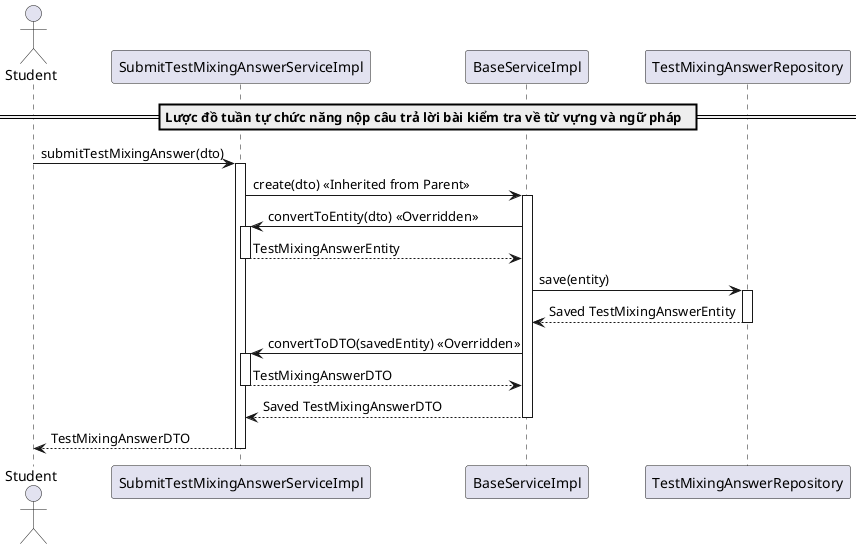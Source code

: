 @startuml submitTestMixing
actor "Student" as Student
participant "SubmitTestMixingAnswerServiceImpl" as SubmitTestMixingService
participant "BaseServiceImpl" as BaseService
participant "TestMixingAnswerRepository" as Repository

== Lược đồ tuần tự chức năng nộp câu trả lời bài kiểm tra về từ vựng và ngữ pháp  ==
Student -> SubmitTestMixingService: submitTestMixingAnswer(dto)
activate SubmitTestMixingService

SubmitTestMixingService -> BaseService: create(dto) << Inherited from Parent >>
activate BaseService

BaseService -> SubmitTestMixingService: convertToEntity(dto) << Overridden >>
activate SubmitTestMixingService
SubmitTestMixingService --> BaseService: TestMixingAnswerEntity
deactivate SubmitTestMixingService

BaseService -> Repository: save(entity)
activate Repository
Repository --> BaseService: Saved TestMixingAnswerEntity
deactivate Repository

BaseService -> SubmitTestMixingService: convertToDTO(savedEntity) << Overridden >>
activate SubmitTestMixingService
SubmitTestMixingService --> BaseService: TestMixingAnswerDTO
deactivate SubmitTestMixingService

BaseService --> SubmitTestMixingService: Saved TestMixingAnswerDTO
deactivate BaseService

SubmitTestMixingService --> Student: TestMixingAnswerDTO
deactivate SubmitTestMixingService
@enduml
